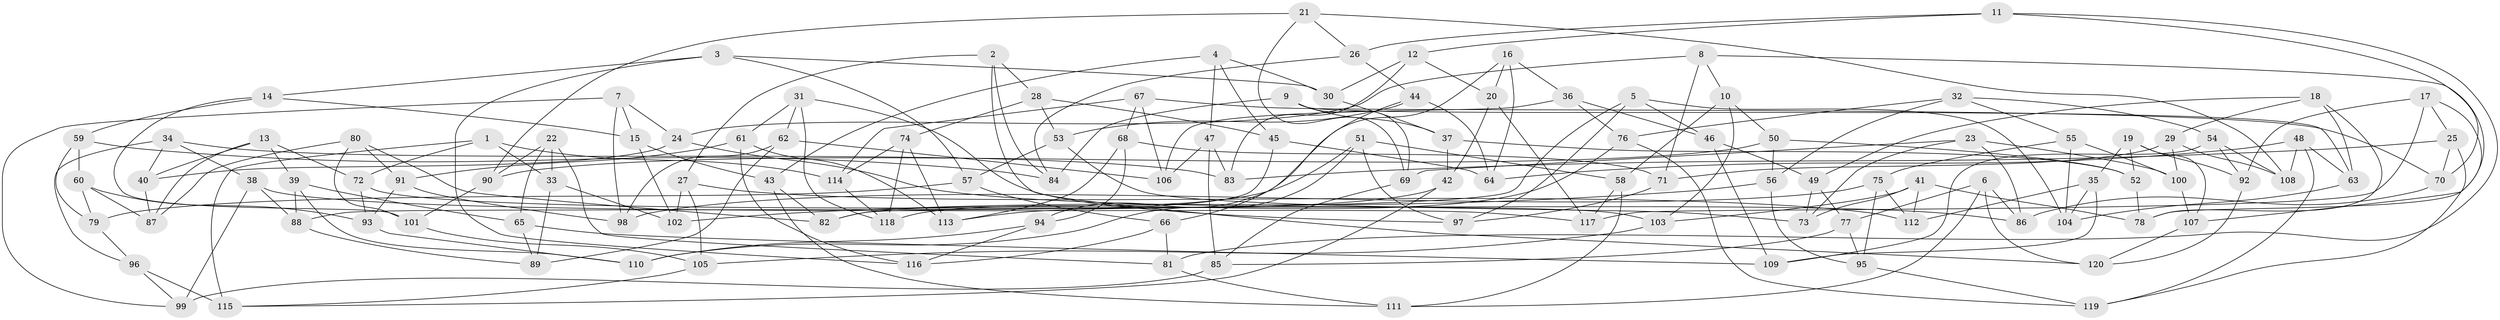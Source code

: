 // Generated by graph-tools (version 1.1) at 2025/27/03/09/25 03:27:00]
// undirected, 120 vertices, 240 edges
graph export_dot {
graph [start="1"]
  node [color=gray90,style=filled];
  1;
  2;
  3;
  4;
  5;
  6;
  7;
  8;
  9;
  10;
  11;
  12;
  13;
  14;
  15;
  16;
  17;
  18;
  19;
  20;
  21;
  22;
  23;
  24;
  25;
  26;
  27;
  28;
  29;
  30;
  31;
  32;
  33;
  34;
  35;
  36;
  37;
  38;
  39;
  40;
  41;
  42;
  43;
  44;
  45;
  46;
  47;
  48;
  49;
  50;
  51;
  52;
  53;
  54;
  55;
  56;
  57;
  58;
  59;
  60;
  61;
  62;
  63;
  64;
  65;
  66;
  67;
  68;
  69;
  70;
  71;
  72;
  73;
  74;
  75;
  76;
  77;
  78;
  79;
  80;
  81;
  82;
  83;
  84;
  85;
  86;
  87;
  88;
  89;
  90;
  91;
  92;
  93;
  94;
  95;
  96;
  97;
  98;
  99;
  100;
  101;
  102;
  103;
  104;
  105;
  106;
  107;
  108;
  109;
  110;
  111;
  112;
  113;
  114;
  115;
  116;
  117;
  118;
  119;
  120;
  1 -- 115;
  1 -- 72;
  1 -- 33;
  1 -- 114;
  2 -- 84;
  2 -- 27;
  2 -- 28;
  2 -- 120;
  3 -- 30;
  3 -- 116;
  3 -- 57;
  3 -- 14;
  4 -- 47;
  4 -- 30;
  4 -- 45;
  4 -- 43;
  5 -- 88;
  5 -- 97;
  5 -- 46;
  5 -- 104;
  6 -- 86;
  6 -- 77;
  6 -- 111;
  6 -- 120;
  7 -- 99;
  7 -- 98;
  7 -- 15;
  7 -- 24;
  8 -- 10;
  8 -- 71;
  8 -- 24;
  8 -- 78;
  9 -- 37;
  9 -- 69;
  9 -- 84;
  9 -- 63;
  10 -- 50;
  10 -- 103;
  10 -- 58;
  11 -- 70;
  11 -- 26;
  11 -- 81;
  11 -- 12;
  12 -- 30;
  12 -- 83;
  12 -- 20;
  13 -- 87;
  13 -- 72;
  13 -- 39;
  13 -- 40;
  14 -- 101;
  14 -- 59;
  14 -- 15;
  15 -- 43;
  15 -- 102;
  16 -- 94;
  16 -- 20;
  16 -- 36;
  16 -- 64;
  17 -- 117;
  17 -- 107;
  17 -- 92;
  17 -- 25;
  18 -- 63;
  18 -- 49;
  18 -- 29;
  18 -- 78;
  19 -- 52;
  19 -- 35;
  19 -- 107;
  19 -- 92;
  20 -- 117;
  20 -- 42;
  21 -- 108;
  21 -- 90;
  21 -- 69;
  21 -- 26;
  22 -- 90;
  22 -- 81;
  22 -- 33;
  22 -- 65;
  23 -- 73;
  23 -- 86;
  23 -- 100;
  23 -- 69;
  24 -- 86;
  24 -- 40;
  25 -- 119;
  25 -- 83;
  25 -- 70;
  26 -- 44;
  26 -- 84;
  27 -- 112;
  27 -- 105;
  27 -- 102;
  28 -- 74;
  28 -- 45;
  28 -- 53;
  29 -- 108;
  29 -- 100;
  29 -- 71;
  30 -- 37;
  31 -- 118;
  31 -- 61;
  31 -- 97;
  31 -- 62;
  32 -- 76;
  32 -- 56;
  32 -- 54;
  32 -- 55;
  33 -- 89;
  33 -- 102;
  34 -- 40;
  34 -- 96;
  34 -- 83;
  34 -- 38;
  35 -- 104;
  35 -- 109;
  35 -- 112;
  36 -- 46;
  36 -- 106;
  36 -- 76;
  37 -- 52;
  37 -- 42;
  38 -- 99;
  38 -- 88;
  38 -- 117;
  39 -- 110;
  39 -- 88;
  39 -- 65;
  40 -- 87;
  41 -- 73;
  41 -- 103;
  41 -- 112;
  41 -- 78;
  42 -- 115;
  42 -- 113;
  43 -- 82;
  43 -- 111;
  44 -- 53;
  44 -- 64;
  44 -- 66;
  45 -- 82;
  45 -- 64;
  46 -- 109;
  46 -- 49;
  47 -- 85;
  47 -- 83;
  47 -- 106;
  48 -- 119;
  48 -- 108;
  48 -- 63;
  48 -- 64;
  49 -- 73;
  49 -- 77;
  50 -- 90;
  50 -- 52;
  50 -- 56;
  51 -- 97;
  51 -- 58;
  51 -- 82;
  51 -- 110;
  52 -- 78;
  53 -- 57;
  53 -- 73;
  54 -- 92;
  54 -- 109;
  54 -- 108;
  55 -- 104;
  55 -- 75;
  55 -- 100;
  56 -- 102;
  56 -- 95;
  57 -- 79;
  57 -- 66;
  58 -- 111;
  58 -- 117;
  59 -- 79;
  59 -- 84;
  59 -- 60;
  60 -- 93;
  60 -- 79;
  60 -- 87;
  61 -- 91;
  61 -- 113;
  61 -- 116;
  62 -- 106;
  62 -- 89;
  62 -- 98;
  63 -- 104;
  65 -- 109;
  65 -- 89;
  66 -- 116;
  66 -- 81;
  67 -- 70;
  67 -- 106;
  67 -- 114;
  67 -- 68;
  68 -- 71;
  68 -- 94;
  68 -- 113;
  69 -- 85;
  70 -- 86;
  71 -- 97;
  72 -- 93;
  72 -- 103;
  74 -- 113;
  74 -- 114;
  74 -- 118;
  75 -- 98;
  75 -- 95;
  75 -- 112;
  76 -- 118;
  76 -- 119;
  77 -- 95;
  77 -- 85;
  79 -- 96;
  80 -- 87;
  80 -- 101;
  80 -- 82;
  80 -- 91;
  81 -- 111;
  85 -- 99;
  88 -- 89;
  90 -- 101;
  91 -- 98;
  91 -- 93;
  92 -- 120;
  93 -- 110;
  94 -- 110;
  94 -- 116;
  95 -- 119;
  96 -- 115;
  96 -- 99;
  100 -- 107;
  101 -- 105;
  103 -- 105;
  105 -- 115;
  107 -- 120;
  114 -- 118;
}
